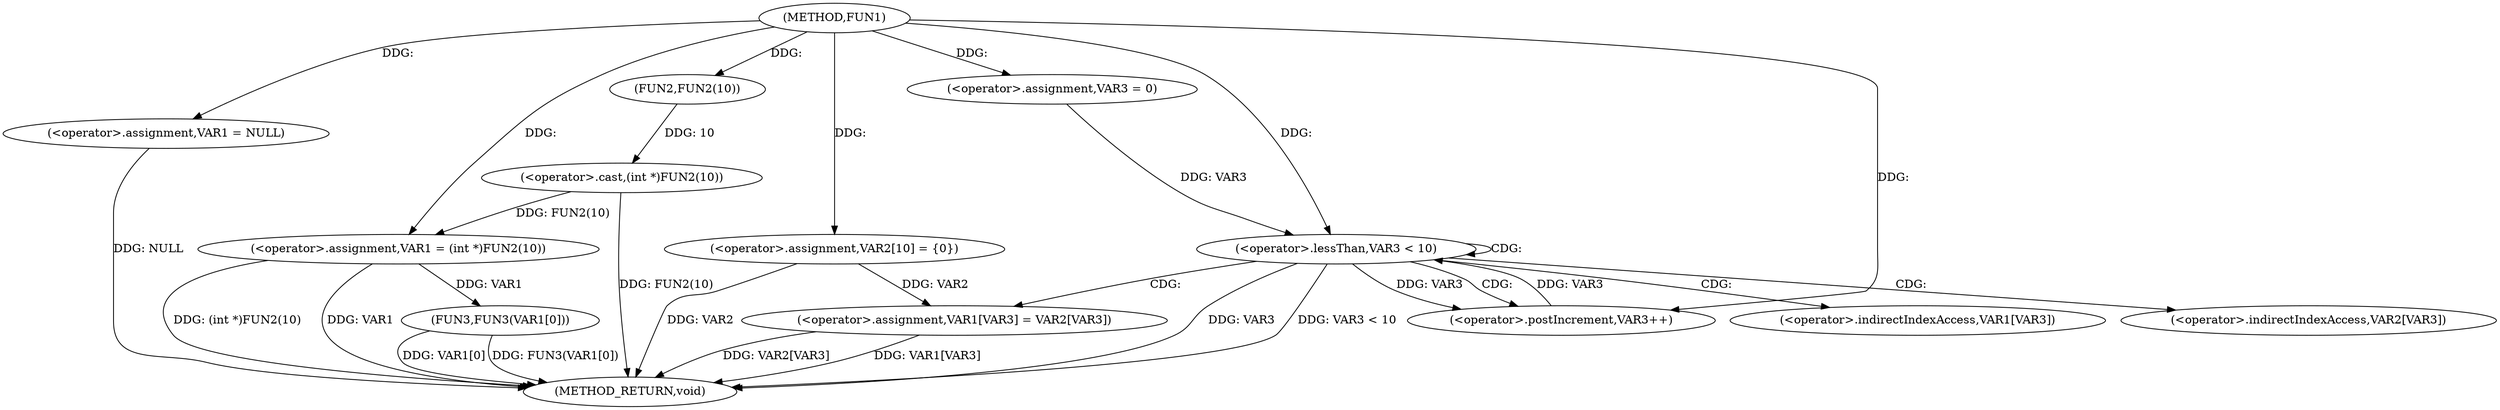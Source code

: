 digraph FUN1 {  
"1000100" [label = "(METHOD,FUN1)" ]
"1000138" [label = "(METHOD_RETURN,void)" ]
"1000103" [label = "(<operator>.assignment,VAR1 = NULL)" ]
"1000106" [label = "(<operator>.assignment,VAR1 = (int *)FUN2(10))" ]
"1000108" [label = "(<operator>.cast,(int *)FUN2(10))" ]
"1000110" [label = "(FUN2,FUN2(10))" ]
"1000114" [label = "(<operator>.assignment,VAR2[10] = {0})" ]
"1000118" [label = "(<operator>.assignment,VAR3 = 0)" ]
"1000121" [label = "(<operator>.lessThan,VAR3 < 10)" ]
"1000124" [label = "(<operator>.postIncrement,VAR3++)" ]
"1000127" [label = "(<operator>.assignment,VAR1[VAR3] = VAR2[VAR3])" ]
"1000134" [label = "(FUN3,FUN3(VAR1[0]))" ]
"1000128" [label = "(<operator>.indirectIndexAccess,VAR1[VAR3])" ]
"1000131" [label = "(<operator>.indirectIndexAccess,VAR2[VAR3])" ]
  "1000106" -> "1000138"  [ label = "DDG: (int *)FUN2(10)"] 
  "1000106" -> "1000138"  [ label = "DDG: VAR1"] 
  "1000103" -> "1000138"  [ label = "DDG: NULL"] 
  "1000121" -> "1000138"  [ label = "DDG: VAR3"] 
  "1000127" -> "1000138"  [ label = "DDG: VAR1[VAR3]"] 
  "1000134" -> "1000138"  [ label = "DDG: FUN3(VAR1[0])"] 
  "1000114" -> "1000138"  [ label = "DDG: VAR2"] 
  "1000121" -> "1000138"  [ label = "DDG: VAR3 < 10"] 
  "1000134" -> "1000138"  [ label = "DDG: VAR1[0]"] 
  "1000108" -> "1000138"  [ label = "DDG: FUN2(10)"] 
  "1000127" -> "1000138"  [ label = "DDG: VAR2[VAR3]"] 
  "1000100" -> "1000103"  [ label = "DDG: "] 
  "1000108" -> "1000106"  [ label = "DDG: FUN2(10)"] 
  "1000100" -> "1000106"  [ label = "DDG: "] 
  "1000110" -> "1000108"  [ label = "DDG: 10"] 
  "1000100" -> "1000110"  [ label = "DDG: "] 
  "1000100" -> "1000114"  [ label = "DDG: "] 
  "1000100" -> "1000118"  [ label = "DDG: "] 
  "1000124" -> "1000121"  [ label = "DDG: VAR3"] 
  "1000118" -> "1000121"  [ label = "DDG: VAR3"] 
  "1000100" -> "1000121"  [ label = "DDG: "] 
  "1000121" -> "1000124"  [ label = "DDG: VAR3"] 
  "1000100" -> "1000124"  [ label = "DDG: "] 
  "1000114" -> "1000127"  [ label = "DDG: VAR2"] 
  "1000106" -> "1000134"  [ label = "DDG: VAR1"] 
  "1000121" -> "1000128"  [ label = "CDG: "] 
  "1000121" -> "1000121"  [ label = "CDG: "] 
  "1000121" -> "1000124"  [ label = "CDG: "] 
  "1000121" -> "1000131"  [ label = "CDG: "] 
  "1000121" -> "1000127"  [ label = "CDG: "] 
}
